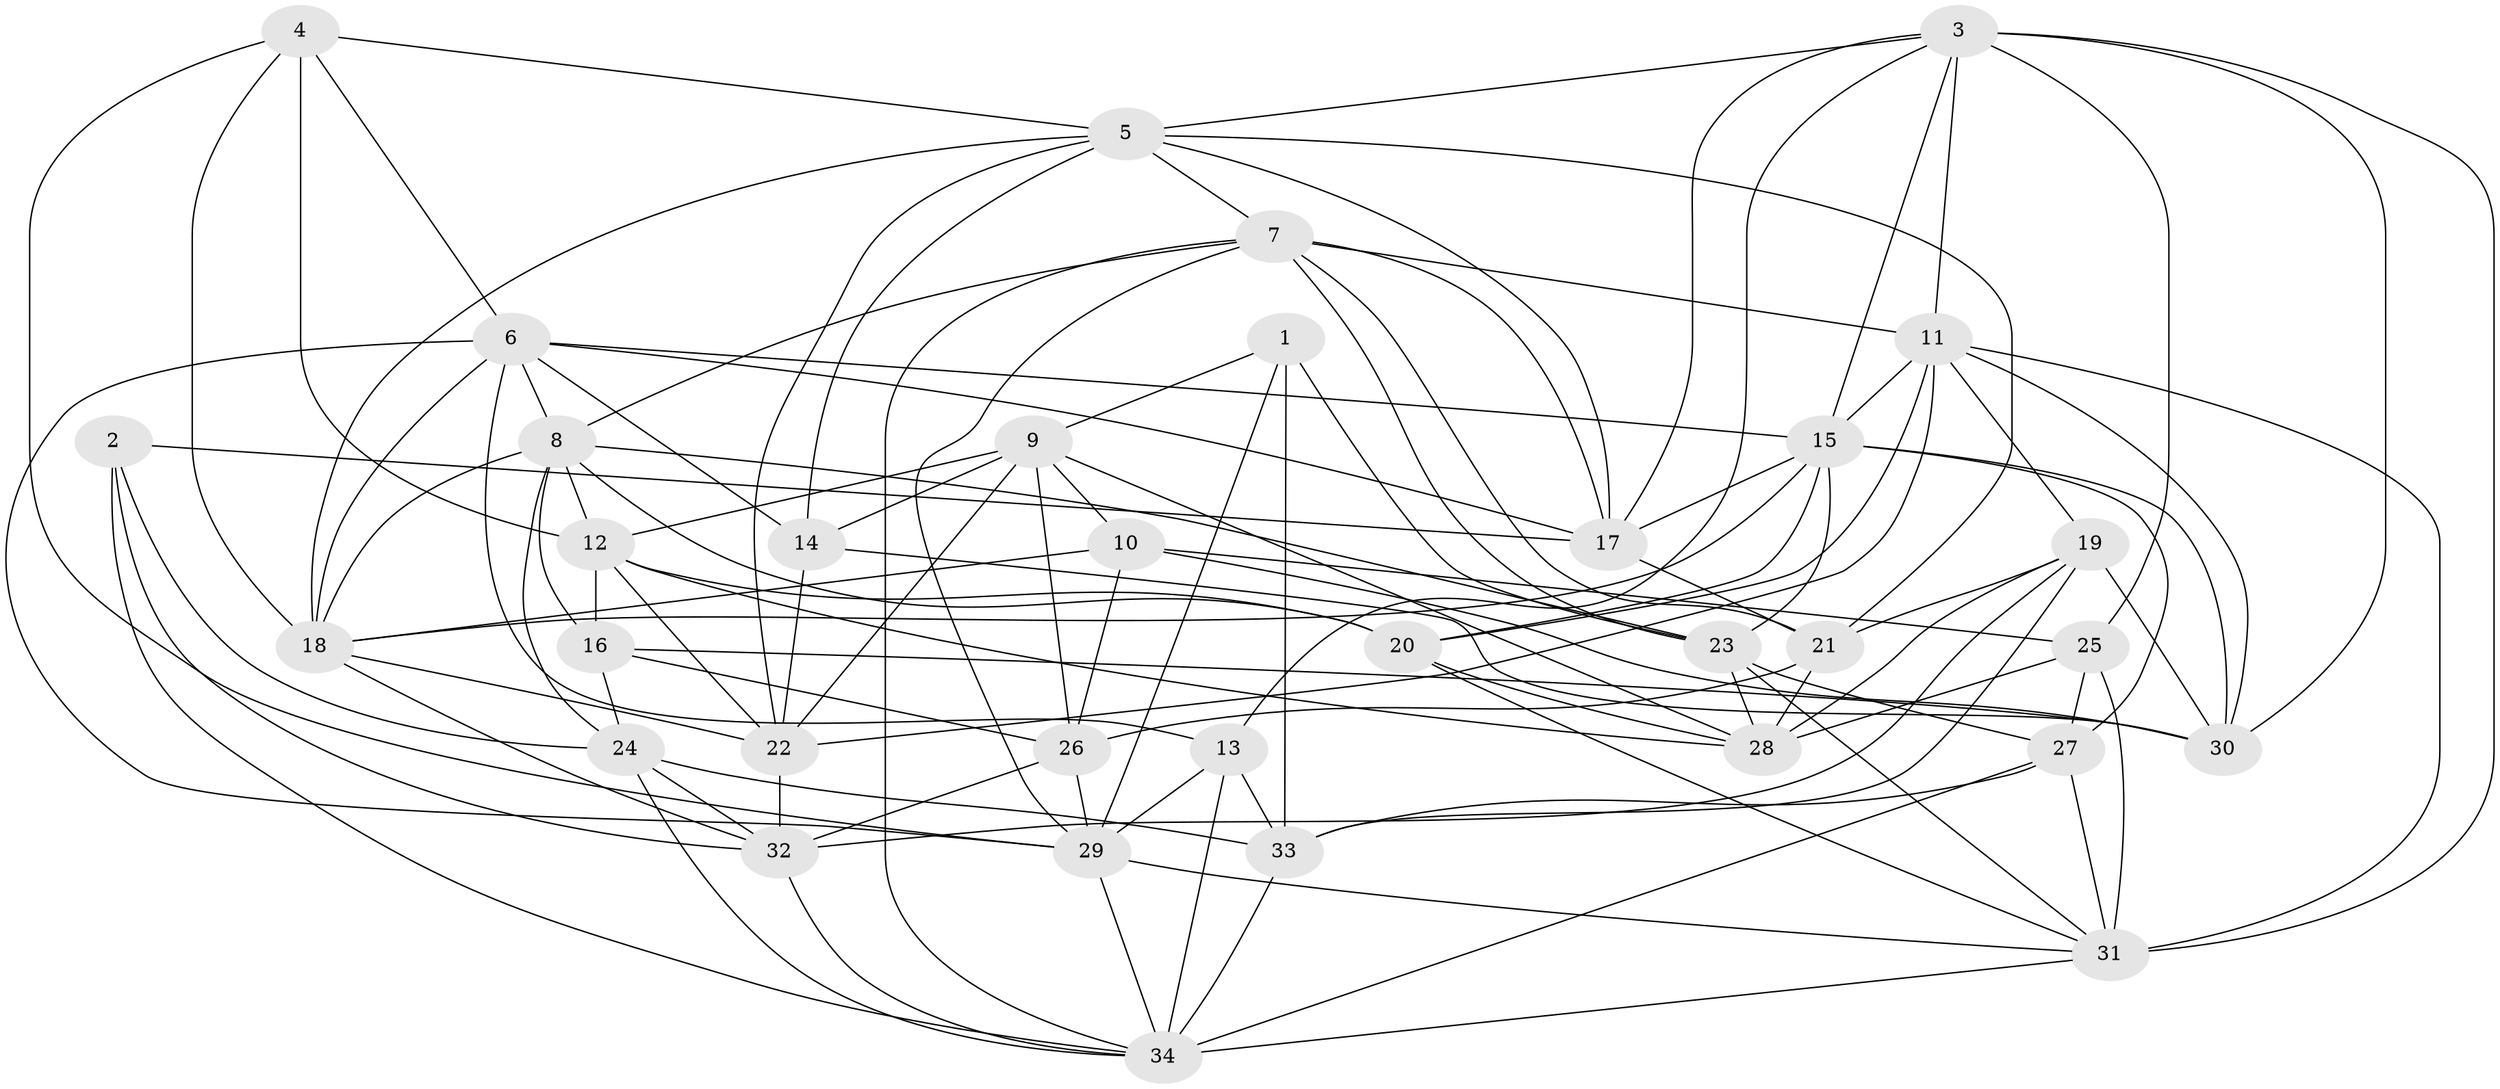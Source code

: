 // original degree distribution, {4: 1.0}
// Generated by graph-tools (version 1.1) at 2025/38/03/04/25 23:38:14]
// undirected, 34 vertices, 113 edges
graph export_dot {
  node [color=gray90,style=filled];
  1;
  2;
  3;
  4;
  5;
  6;
  7;
  8;
  9;
  10;
  11;
  12;
  13;
  14;
  15;
  16;
  17;
  18;
  19;
  20;
  21;
  22;
  23;
  24;
  25;
  26;
  27;
  28;
  29;
  30;
  31;
  32;
  33;
  34;
  1 -- 9 [weight=1.0];
  1 -- 23 [weight=1.0];
  1 -- 29 [weight=1.0];
  1 -- 33 [weight=1.0];
  2 -- 17 [weight=2.0];
  2 -- 24 [weight=2.0];
  2 -- 32 [weight=1.0];
  2 -- 34 [weight=1.0];
  3 -- 5 [weight=1.0];
  3 -- 11 [weight=1.0];
  3 -- 13 [weight=1.0];
  3 -- 15 [weight=1.0];
  3 -- 17 [weight=1.0];
  3 -- 25 [weight=1.0];
  3 -- 30 [weight=1.0];
  3 -- 31 [weight=1.0];
  4 -- 5 [weight=1.0];
  4 -- 6 [weight=1.0];
  4 -- 12 [weight=2.0];
  4 -- 18 [weight=1.0];
  4 -- 29 [weight=1.0];
  5 -- 7 [weight=1.0];
  5 -- 14 [weight=1.0];
  5 -- 17 [weight=1.0];
  5 -- 18 [weight=1.0];
  5 -- 21 [weight=1.0];
  5 -- 22 [weight=1.0];
  6 -- 8 [weight=1.0];
  6 -- 13 [weight=1.0];
  6 -- 14 [weight=1.0];
  6 -- 15 [weight=1.0];
  6 -- 17 [weight=1.0];
  6 -- 18 [weight=1.0];
  6 -- 29 [weight=1.0];
  7 -- 8 [weight=1.0];
  7 -- 11 [weight=1.0];
  7 -- 17 [weight=1.0];
  7 -- 21 [weight=1.0];
  7 -- 23 [weight=1.0];
  7 -- 29 [weight=1.0];
  7 -- 34 [weight=1.0];
  8 -- 12 [weight=1.0];
  8 -- 16 [weight=1.0];
  8 -- 18 [weight=1.0];
  8 -- 20 [weight=1.0];
  8 -- 23 [weight=1.0];
  8 -- 24 [weight=1.0];
  9 -- 10 [weight=1.0];
  9 -- 12 [weight=1.0];
  9 -- 14 [weight=2.0];
  9 -- 22 [weight=1.0];
  9 -- 26 [weight=1.0];
  9 -- 28 [weight=1.0];
  10 -- 18 [weight=1.0];
  10 -- 25 [weight=2.0];
  10 -- 26 [weight=1.0];
  10 -- 30 [weight=1.0];
  11 -- 15 [weight=1.0];
  11 -- 19 [weight=1.0];
  11 -- 20 [weight=1.0];
  11 -- 22 [weight=1.0];
  11 -- 30 [weight=1.0];
  11 -- 31 [weight=1.0];
  12 -- 16 [weight=1.0];
  12 -- 20 [weight=1.0];
  12 -- 22 [weight=1.0];
  12 -- 28 [weight=1.0];
  13 -- 29 [weight=1.0];
  13 -- 33 [weight=2.0];
  13 -- 34 [weight=1.0];
  14 -- 22 [weight=1.0];
  14 -- 30 [weight=1.0];
  15 -- 17 [weight=1.0];
  15 -- 18 [weight=1.0];
  15 -- 20 [weight=1.0];
  15 -- 23 [weight=1.0];
  15 -- 27 [weight=2.0];
  15 -- 30 [weight=1.0];
  16 -- 24 [weight=1.0];
  16 -- 26 [weight=1.0];
  16 -- 30 [weight=2.0];
  17 -- 21 [weight=1.0];
  18 -- 22 [weight=1.0];
  18 -- 32 [weight=1.0];
  19 -- 21 [weight=1.0];
  19 -- 28 [weight=2.0];
  19 -- 30 [weight=1.0];
  19 -- 32 [weight=1.0];
  19 -- 33 [weight=2.0];
  20 -- 28 [weight=1.0];
  20 -- 31 [weight=1.0];
  21 -- 26 [weight=1.0];
  21 -- 28 [weight=1.0];
  22 -- 32 [weight=2.0];
  23 -- 27 [weight=2.0];
  23 -- 28 [weight=1.0];
  23 -- 31 [weight=1.0];
  24 -- 32 [weight=1.0];
  24 -- 33 [weight=2.0];
  24 -- 34 [weight=1.0];
  25 -- 27 [weight=1.0];
  25 -- 28 [weight=1.0];
  25 -- 31 [weight=3.0];
  26 -- 29 [weight=1.0];
  26 -- 32 [weight=1.0];
  27 -- 31 [weight=1.0];
  27 -- 33 [weight=2.0];
  27 -- 34 [weight=2.0];
  29 -- 31 [weight=1.0];
  29 -- 34 [weight=1.0];
  31 -- 34 [weight=1.0];
  32 -- 34 [weight=1.0];
  33 -- 34 [weight=1.0];
}
